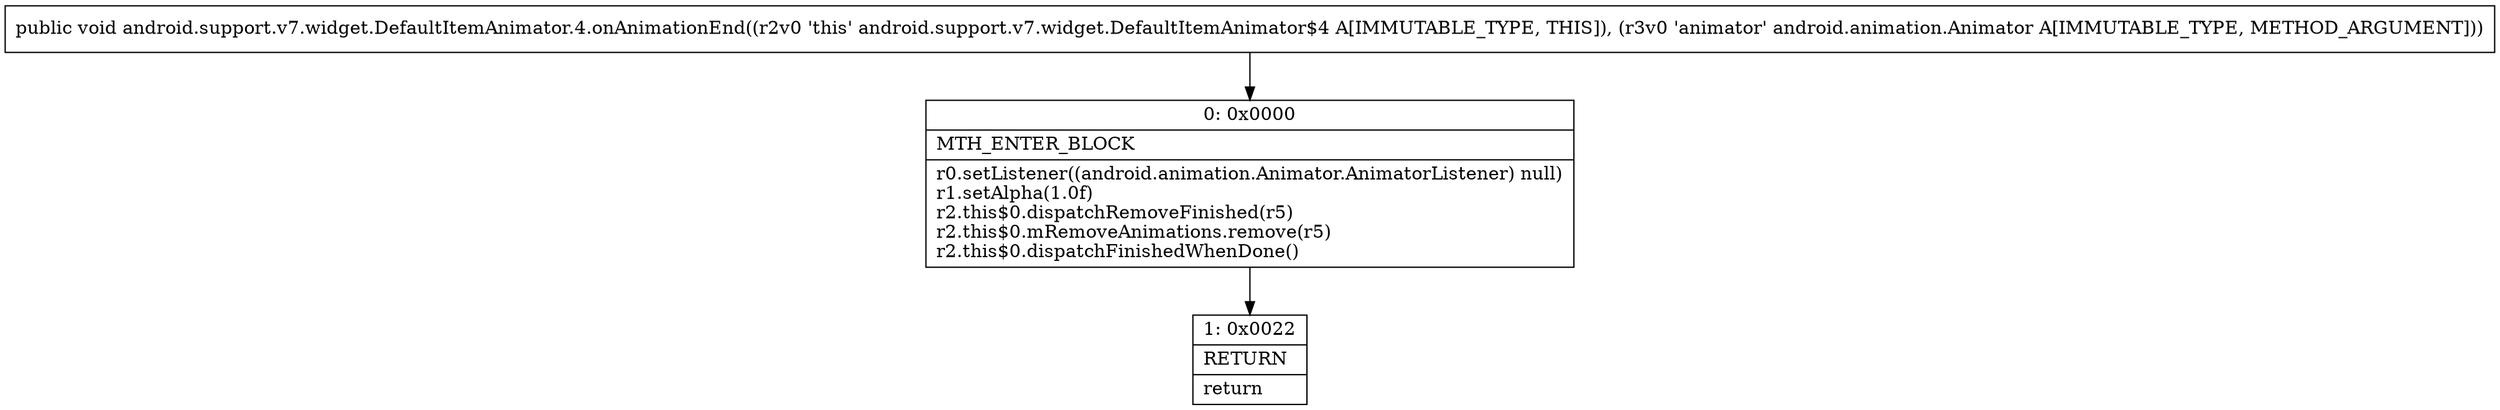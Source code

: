 digraph "CFG forandroid.support.v7.widget.DefaultItemAnimator.4.onAnimationEnd(Landroid\/animation\/Animator;)V" {
Node_0 [shape=record,label="{0\:\ 0x0000|MTH_ENTER_BLOCK\l|r0.setListener((android.animation.Animator.AnimatorListener) null)\lr1.setAlpha(1.0f)\lr2.this$0.dispatchRemoveFinished(r5)\lr2.this$0.mRemoveAnimations.remove(r5)\lr2.this$0.dispatchFinishedWhenDone()\l}"];
Node_1 [shape=record,label="{1\:\ 0x0022|RETURN\l|return\l}"];
MethodNode[shape=record,label="{public void android.support.v7.widget.DefaultItemAnimator.4.onAnimationEnd((r2v0 'this' android.support.v7.widget.DefaultItemAnimator$4 A[IMMUTABLE_TYPE, THIS]), (r3v0 'animator' android.animation.Animator A[IMMUTABLE_TYPE, METHOD_ARGUMENT])) }"];
MethodNode -> Node_0;
Node_0 -> Node_1;
}

